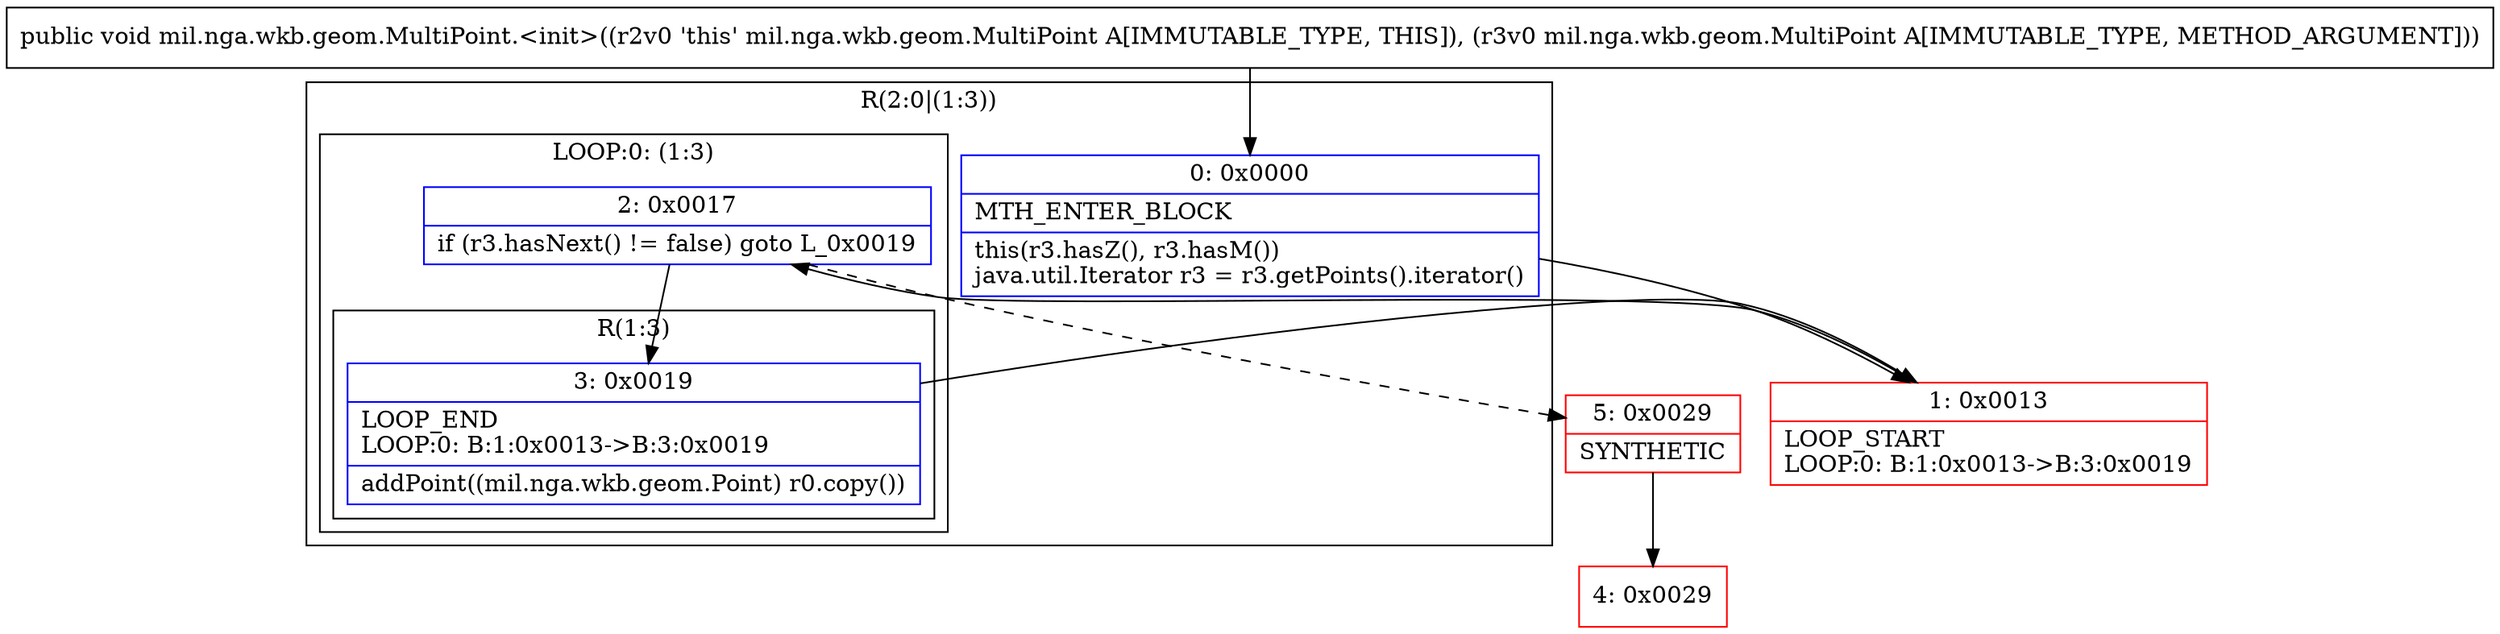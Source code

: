 digraph "CFG formil.nga.wkb.geom.MultiPoint.\<init\>(Lmil\/nga\/wkb\/geom\/MultiPoint;)V" {
subgraph cluster_Region_500715655 {
label = "R(2:0|(1:3))";
node [shape=record,color=blue];
Node_0 [shape=record,label="{0\:\ 0x0000|MTH_ENTER_BLOCK\l|this(r3.hasZ(), r3.hasM())\ljava.util.Iterator r3 = r3.getPoints().iterator()\l}"];
subgraph cluster_LoopRegion_989861376 {
label = "LOOP:0: (1:3)";
node [shape=record,color=blue];
Node_2 [shape=record,label="{2\:\ 0x0017|if (r3.hasNext() != false) goto L_0x0019\l}"];
subgraph cluster_Region_278240262 {
label = "R(1:3)";
node [shape=record,color=blue];
Node_3 [shape=record,label="{3\:\ 0x0019|LOOP_END\lLOOP:0: B:1:0x0013\-\>B:3:0x0019\l|addPoint((mil.nga.wkb.geom.Point) r0.copy())\l}"];
}
}
}
Node_1 [shape=record,color=red,label="{1\:\ 0x0013|LOOP_START\lLOOP:0: B:1:0x0013\-\>B:3:0x0019\l}"];
Node_4 [shape=record,color=red,label="{4\:\ 0x0029}"];
Node_5 [shape=record,color=red,label="{5\:\ 0x0029|SYNTHETIC\l}"];
MethodNode[shape=record,label="{public void mil.nga.wkb.geom.MultiPoint.\<init\>((r2v0 'this' mil.nga.wkb.geom.MultiPoint A[IMMUTABLE_TYPE, THIS]), (r3v0 mil.nga.wkb.geom.MultiPoint A[IMMUTABLE_TYPE, METHOD_ARGUMENT])) }"];
MethodNode -> Node_0;
Node_0 -> Node_1;
Node_2 -> Node_3;
Node_2 -> Node_5[style=dashed];
Node_3 -> Node_1;
Node_1 -> Node_2;
Node_5 -> Node_4;
}

